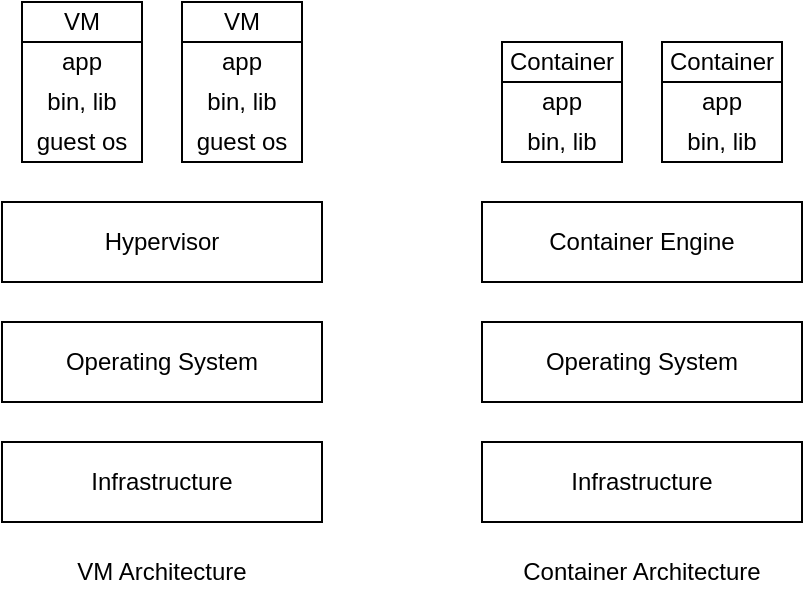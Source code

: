 <mxfile version="16.5.1" type="device"><diagram id="9z7bIWEfkD8uIKixctDW" name="Page-1"><mxGraphModel dx="868" dy="516" grid="1" gridSize="10" guides="1" tooltips="1" connect="1" arrows="1" fold="1" page="1" pageScale="1" pageWidth="827" pageHeight="1169" math="0" shadow="0"><root><mxCell id="0"/><mxCell id="1" parent="0"/><mxCell id="dOGQouyftOF72gyhRiaY-1" value="&lt;span&gt;Infrastructure&lt;/span&gt;" style="rounded=0;whiteSpace=wrap;html=1;" vertex="1" parent="1"><mxGeometry x="40" y="280" width="160" height="40" as="geometry"/></mxCell><mxCell id="dOGQouyftOF72gyhRiaY-6" value="&lt;span&gt;Operating System&lt;/span&gt;" style="rounded=0;whiteSpace=wrap;html=1;" vertex="1" parent="1"><mxGeometry x="40" y="220" width="160" height="40" as="geometry"/></mxCell><mxCell id="dOGQouyftOF72gyhRiaY-8" value="Hypervisor" style="rounded=0;whiteSpace=wrap;html=1;" vertex="1" parent="1"><mxGeometry x="40" y="160" width="160" height="40" as="geometry"/></mxCell><mxCell id="dOGQouyftOF72gyhRiaY-10" value="&lt;span&gt;Infrastructure&lt;/span&gt;" style="rounded=0;whiteSpace=wrap;html=1;" vertex="1" parent="1"><mxGeometry x="280" y="280" width="160" height="40" as="geometry"/></mxCell><mxCell id="dOGQouyftOF72gyhRiaY-12" value="" style="rounded=0;whiteSpace=wrap;html=1;" vertex="1" parent="1"><mxGeometry x="280" y="220" width="160" height="40" as="geometry"/></mxCell><mxCell id="dOGQouyftOF72gyhRiaY-13" value="Operating System" style="text;html=1;strokeColor=none;fillColor=none;align=center;verticalAlign=middle;whiteSpace=wrap;rounded=0;" vertex="1" parent="1"><mxGeometry x="290" y="225" width="140" height="30" as="geometry"/></mxCell><mxCell id="dOGQouyftOF72gyhRiaY-14" value="&lt;span&gt;Container Engine&lt;/span&gt;" style="rounded=0;whiteSpace=wrap;html=1;" vertex="1" parent="1"><mxGeometry x="280" y="160" width="160" height="40" as="geometry"/></mxCell><mxCell id="dOGQouyftOF72gyhRiaY-16" value="" style="rounded=0;whiteSpace=wrap;html=1;" vertex="1" parent="1"><mxGeometry x="50" y="80" width="60" height="60" as="geometry"/></mxCell><mxCell id="dOGQouyftOF72gyhRiaY-17" value="app" style="text;html=1;strokeColor=none;fillColor=none;align=center;verticalAlign=middle;whiteSpace=wrap;rounded=0;" vertex="1" parent="1"><mxGeometry x="50" y="80" width="60" height="20" as="geometry"/></mxCell><mxCell id="dOGQouyftOF72gyhRiaY-18" value="bin, lib" style="text;html=1;strokeColor=none;fillColor=none;align=center;verticalAlign=middle;whiteSpace=wrap;rounded=0;" vertex="1" parent="1"><mxGeometry x="50" y="100" width="60" height="20" as="geometry"/></mxCell><mxCell id="dOGQouyftOF72gyhRiaY-19" value="guest os" style="text;html=1;strokeColor=none;fillColor=none;align=center;verticalAlign=middle;whiteSpace=wrap;rounded=0;" vertex="1" parent="1"><mxGeometry x="50" y="120" width="60" height="20" as="geometry"/></mxCell><mxCell id="dOGQouyftOF72gyhRiaY-21" value="VM" style="rounded=0;whiteSpace=wrap;html=1;" vertex="1" parent="1"><mxGeometry x="50" y="60" width="60" height="20" as="geometry"/></mxCell><mxCell id="dOGQouyftOF72gyhRiaY-22" value="" style="rounded=0;whiteSpace=wrap;html=1;" vertex="1" parent="1"><mxGeometry x="130" y="80" width="60" height="60" as="geometry"/></mxCell><mxCell id="dOGQouyftOF72gyhRiaY-23" value="app" style="text;html=1;strokeColor=none;fillColor=none;align=center;verticalAlign=middle;whiteSpace=wrap;rounded=0;" vertex="1" parent="1"><mxGeometry x="130" y="80" width="60" height="20" as="geometry"/></mxCell><mxCell id="dOGQouyftOF72gyhRiaY-24" value="bin, lib" style="text;html=1;strokeColor=none;fillColor=none;align=center;verticalAlign=middle;whiteSpace=wrap;rounded=0;" vertex="1" parent="1"><mxGeometry x="130" y="100" width="60" height="20" as="geometry"/></mxCell><mxCell id="dOGQouyftOF72gyhRiaY-25" value="guest os" style="text;html=1;strokeColor=none;fillColor=none;align=center;verticalAlign=middle;whiteSpace=wrap;rounded=0;" vertex="1" parent="1"><mxGeometry x="130" y="120" width="60" height="20" as="geometry"/></mxCell><mxCell id="dOGQouyftOF72gyhRiaY-26" value="VM" style="rounded=0;whiteSpace=wrap;html=1;" vertex="1" parent="1"><mxGeometry x="130" y="60" width="60" height="20" as="geometry"/></mxCell><mxCell id="dOGQouyftOF72gyhRiaY-27" value="" style="rounded=0;whiteSpace=wrap;html=1;" vertex="1" parent="1"><mxGeometry x="290" y="100" width="60" height="40" as="geometry"/></mxCell><mxCell id="dOGQouyftOF72gyhRiaY-28" value="app" style="text;html=1;strokeColor=none;fillColor=none;align=center;verticalAlign=middle;whiteSpace=wrap;rounded=0;" vertex="1" parent="1"><mxGeometry x="290" y="100" width="60" height="20" as="geometry"/></mxCell><mxCell id="dOGQouyftOF72gyhRiaY-29" value="bin, lib" style="text;html=1;strokeColor=none;fillColor=none;align=center;verticalAlign=middle;whiteSpace=wrap;rounded=0;" vertex="1" parent="1"><mxGeometry x="290" y="120" width="60" height="20" as="geometry"/></mxCell><mxCell id="dOGQouyftOF72gyhRiaY-31" value="Container" style="rounded=0;whiteSpace=wrap;html=1;" vertex="1" parent="1"><mxGeometry x="290" y="80" width="60" height="20" as="geometry"/></mxCell><mxCell id="dOGQouyftOF72gyhRiaY-32" value="" style="rounded=0;whiteSpace=wrap;html=1;" vertex="1" parent="1"><mxGeometry x="370" y="100" width="60" height="40" as="geometry"/></mxCell><mxCell id="dOGQouyftOF72gyhRiaY-33" value="app" style="text;html=1;strokeColor=none;fillColor=none;align=center;verticalAlign=middle;whiteSpace=wrap;rounded=0;" vertex="1" parent="1"><mxGeometry x="370" y="100" width="60" height="20" as="geometry"/></mxCell><mxCell id="dOGQouyftOF72gyhRiaY-34" value="bin, lib" style="text;html=1;strokeColor=none;fillColor=none;align=center;verticalAlign=middle;whiteSpace=wrap;rounded=0;" vertex="1" parent="1"><mxGeometry x="370" y="120" width="60" height="20" as="geometry"/></mxCell><mxCell id="dOGQouyftOF72gyhRiaY-36" value="Container" style="rounded=0;whiteSpace=wrap;html=1;" vertex="1" parent="1"><mxGeometry x="370" y="80" width="60" height="20" as="geometry"/></mxCell><mxCell id="dOGQouyftOF72gyhRiaY-37" value="VM Architecture" style="text;html=1;strokeColor=none;fillColor=none;align=center;verticalAlign=middle;whiteSpace=wrap;rounded=0;" vertex="1" parent="1"><mxGeometry x="70" y="330" width="100" height="30" as="geometry"/></mxCell><mxCell id="dOGQouyftOF72gyhRiaY-38" value="Container Architecture" style="text;html=1;strokeColor=none;fillColor=none;align=center;verticalAlign=middle;whiteSpace=wrap;rounded=0;" vertex="1" parent="1"><mxGeometry x="295" y="330" width="130" height="30" as="geometry"/></mxCell></root></mxGraphModel></diagram></mxfile>